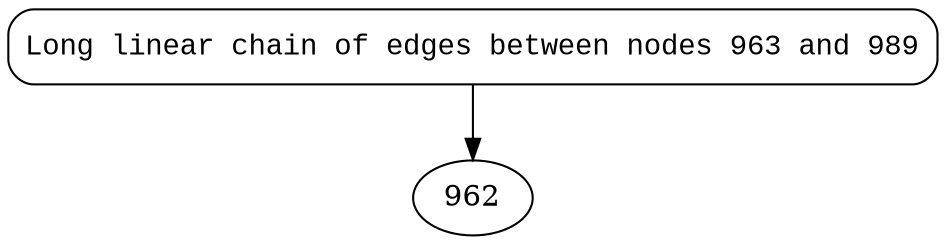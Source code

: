 digraph block759 {
963 [style="filled,bold" penwidth="1" fillcolor="white" fontname="Courier New" shape="Mrecord" label="Long linear chain of edges between nodes 963 and 989"]
963 -> 962[label=""]
}